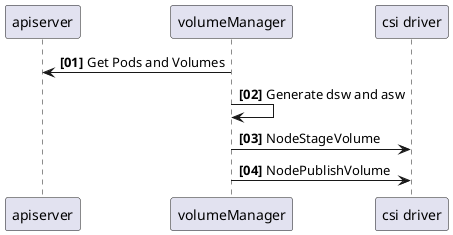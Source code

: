 @startuml kube_csi_mount_pvc
autonumber "<b>[00]"


apiserver <- volumeManager: Get Pods and Volumes
volumeManager -> volumeManager: Generate dsw and asw
volumeManager -> "csi driver": NodeStageVolume
volumeManager -> "csi driver": NodePublishVolume
@enduml